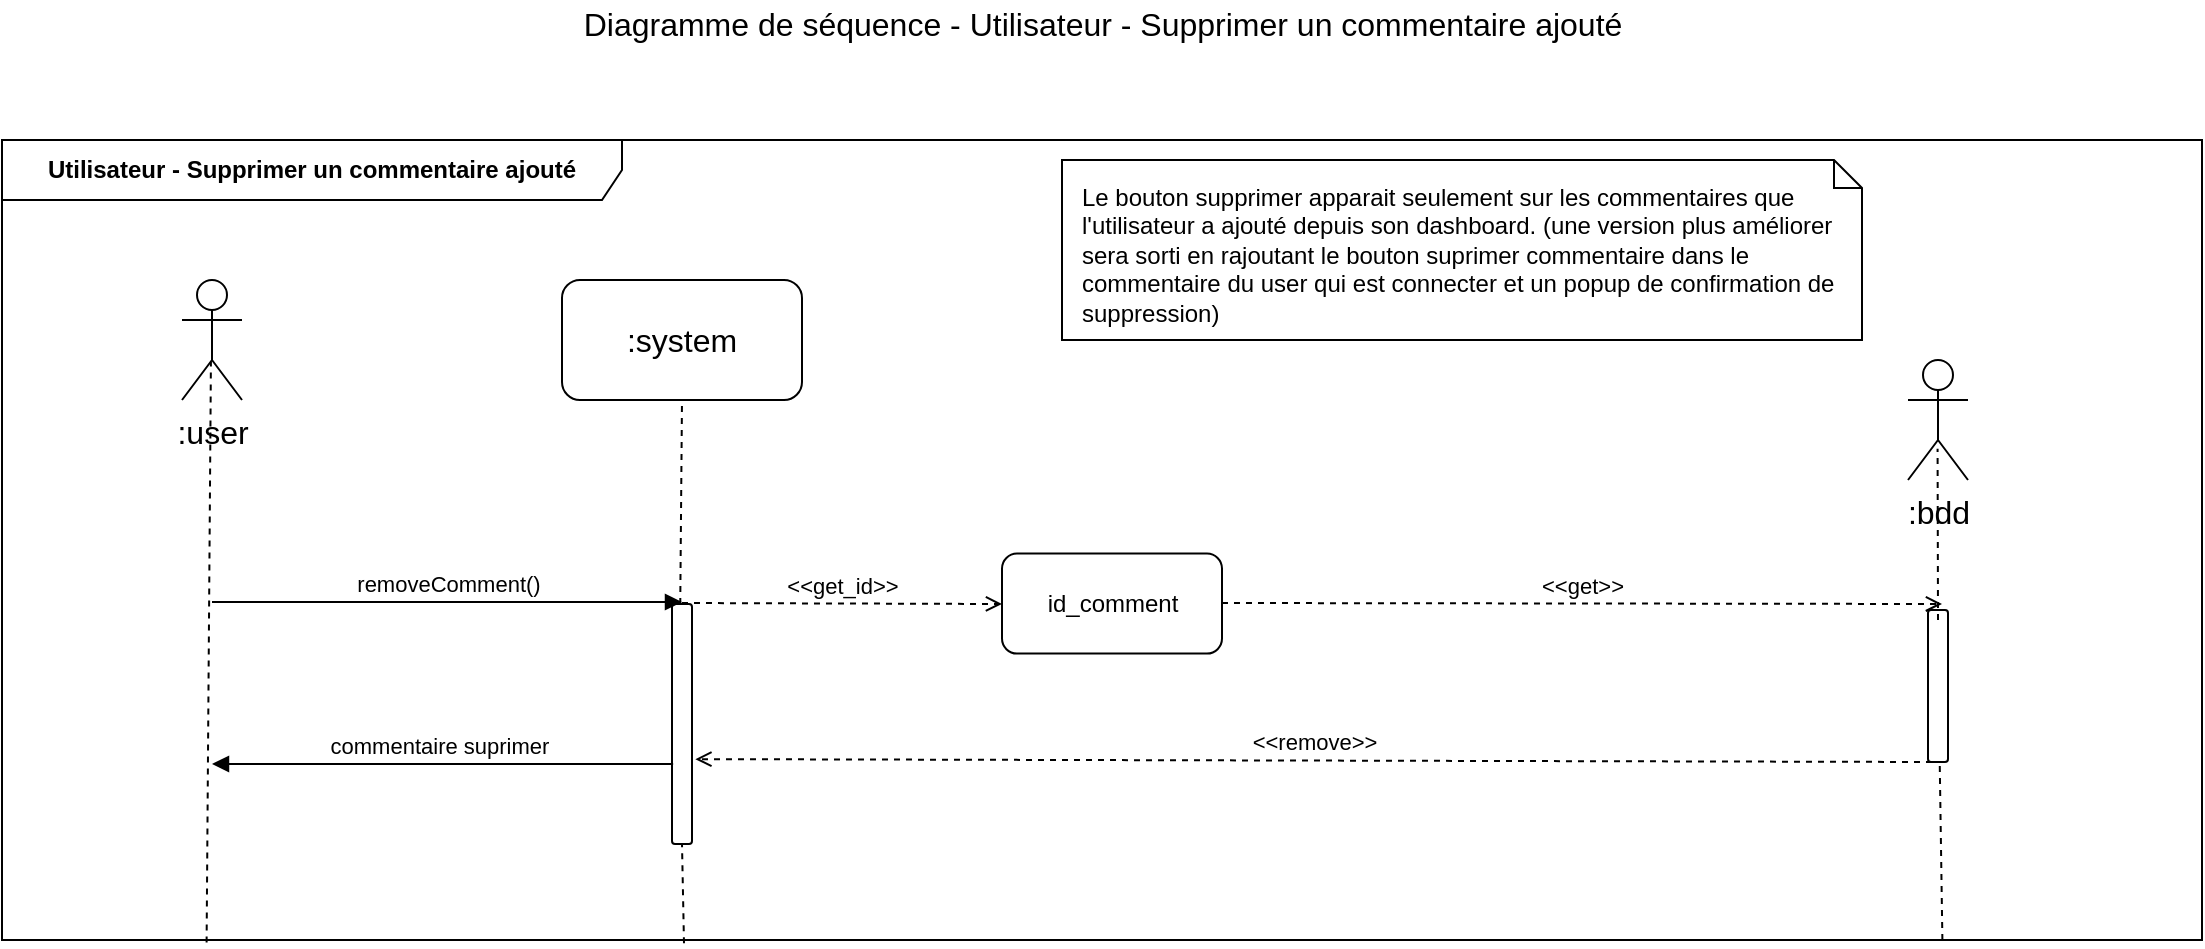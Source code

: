 <mxfile version="17.2.4" type="device"><diagram id="7cF74wynMOuc3sHzpEAL" name="Page-1"><mxGraphModel dx="1102" dy="865" grid="1" gridSize="10" guides="1" tooltips="1" connect="1" arrows="1" fold="1" page="1" pageScale="1" pageWidth="1169" pageHeight="827" math="0" shadow="0"><root><mxCell id="0"/><mxCell id="1" parent="0"/><mxCell id="TDG2C1Fy_PS8S1hfHQ3F-1" value="Utilisateur - Supprimer un commentaire ajouté" style="shape=umlFrame;whiteSpace=wrap;html=1;width=310;height=30;fontStyle=1;labelBackgroundColor=#ffffff;labelBorderColor=none;gradientColor=none;swimlaneFillColor=none;shadow=0;strokeColor=#000000;" parent="1" vertex="1"><mxGeometry x="60" y="140" width="1100" height="400" as="geometry"/></mxCell><mxCell id="TDG2C1Fy_PS8S1hfHQ3F-2" value="Diagramme de séquence - Utilisateur - Supprimer un commentaire ajouté" style="text;html=1;resizable=0;points=[];autosize=1;align=center;verticalAlign=top;spacingTop=-4;fontSize=16;" parent="1" vertex="1"><mxGeometry x="345" y="70" width="530" height="20" as="geometry"/></mxCell><mxCell id="TDG2C1Fy_PS8S1hfHQ3F-3" value=":user" style="shape=umlActor;verticalLabelPosition=bottom;labelBackgroundColor=#ffffff;verticalAlign=top;html=1;shadow=0;strokeColor=#000000;gradientColor=none;fontSize=16;align=center;" parent="1" vertex="1"><mxGeometry x="150" y="210" width="30" height="60" as="geometry"/></mxCell><mxCell id="TDG2C1Fy_PS8S1hfHQ3F-4" value=":system" style="rounded=1;whiteSpace=wrap;html=1;shadow=0;labelBackgroundColor=#ffffff;strokeColor=#000000;gradientColor=none;fontSize=16;align=center;" parent="1" vertex="1"><mxGeometry x="340" y="210" width="120" height="60" as="geometry"/></mxCell><mxCell id="TDG2C1Fy_PS8S1hfHQ3F-5" value="" style="endArrow=none;dashed=1;html=1;fontSize=16;entryX=0.482;entryY=0.683;entryDx=0;entryDy=0;entryPerimeter=0;exitX=0.093;exitY=1.003;exitDx=0;exitDy=0;exitPerimeter=0;" parent="1" source="TDG2C1Fy_PS8S1hfHQ3F-1" target="TDG2C1Fy_PS8S1hfHQ3F-3" edge="1"><mxGeometry width="50" height="50" relative="1" as="geometry"><mxPoint x="164" y="612" as="sourcePoint"/><mxPoint x="110" y="630" as="targetPoint"/></mxGeometry></mxCell><mxCell id="TDG2C1Fy_PS8S1hfHQ3F-6" value="" style="endArrow=none;dashed=1;html=1;fontSize=16;entryX=0.5;entryY=1;entryDx=0;entryDy=0;exitX=0.31;exitY=1;exitDx=0;exitDy=0;exitPerimeter=0;" parent="1" source="TDG2C1Fy_PS8S1hfHQ3F-10" target="TDG2C1Fy_PS8S1hfHQ3F-4" edge="1"><mxGeometry width="50" height="50" relative="1" as="geometry"><mxPoint x="171.2" y="662.88" as="sourcePoint"/><mxPoint x="400" y="311" as="targetPoint"/></mxGeometry></mxCell><mxCell id="TDG2C1Fy_PS8S1hfHQ3F-7" value=":bdd" style="shape=umlActor;verticalLabelPosition=bottom;labelBackgroundColor=#ffffff;verticalAlign=top;html=1;shadow=0;strokeColor=#000000;gradientColor=none;fontSize=16;align=center;" parent="1" vertex="1"><mxGeometry x="1013" y="250" width="30" height="60" as="geometry"/></mxCell><mxCell id="TDG2C1Fy_PS8S1hfHQ3F-8" value="id_comment" style="html=1;gradientColor=none;rounded=1;" parent="1" vertex="1"><mxGeometry x="560" y="346.794" width="110" height="50" as="geometry"/></mxCell><mxCell id="TDG2C1Fy_PS8S1hfHQ3F-9" value="&amp;lt;&amp;lt;get_id&amp;gt;&amp;gt;" style="html=1;verticalAlign=bottom;endArrow=open;fontSize=11;dashed=1;endFill=0;" parent="1" edge="1"><mxGeometry width="80" relative="1" as="geometry"><mxPoint x="400" y="371.5" as="sourcePoint"/><mxPoint x="560" y="372" as="targetPoint"/></mxGeometry></mxCell><mxCell id="TDG2C1Fy_PS8S1hfHQ3F-10" value="" style="html=1;points=[];perimeter=orthogonalPerimeter;rounded=1;gradientColor=none;" parent="1" vertex="1"><mxGeometry x="395" y="372" width="10" height="120" as="geometry"/></mxCell><mxCell id="TDG2C1Fy_PS8S1hfHQ3F-11" value="" style="endArrow=none;dashed=1;html=1;fontSize=16;entryX=0.5;entryY=1;entryDx=0;entryDy=0;exitX=0.31;exitY=1.004;exitDx=0;exitDy=0;exitPerimeter=0;" parent="1" source="TDG2C1Fy_PS8S1hfHQ3F-1" target="TDG2C1Fy_PS8S1hfHQ3F-10" edge="1"><mxGeometry width="50" height="50" relative="1" as="geometry"><mxPoint x="400" y="530" as="sourcePoint"/><mxPoint x="400" y="270" as="targetPoint"/></mxGeometry></mxCell><mxCell id="TDG2C1Fy_PS8S1hfHQ3F-12" value="removeComment()" style="html=1;verticalAlign=bottom;endArrow=block;fontSize=11;" parent="1" edge="1"><mxGeometry width="80" relative="1" as="geometry"><mxPoint x="165" y="371" as="sourcePoint"/><mxPoint x="400" y="371" as="targetPoint"/></mxGeometry></mxCell><mxCell id="TDG2C1Fy_PS8S1hfHQ3F-13" value="" style="endArrow=none;dashed=1;html=1;fontSize=16;entryX=0.556;entryY=0.739;entryDx=0;entryDy=0;entryPerimeter=0;exitX=0.882;exitY=1;exitDx=0;exitDy=0;exitPerimeter=0;" parent="1" source="TDG2C1Fy_PS8S1hfHQ3F-1" target="TDG2C1Fy_PS8S1hfHQ3F-14" edge="1"><mxGeometry width="50" height="50" relative="1" as="geometry"><mxPoint x="1030.2" y="610" as="sourcePoint"/><mxPoint x="1026.68" y="254.34" as="targetPoint"/></mxGeometry></mxCell><mxCell id="TDG2C1Fy_PS8S1hfHQ3F-14" value="" style="html=1;points=[];perimeter=orthogonalPerimeter;rounded=1;gradientColor=none;" parent="1" vertex="1"><mxGeometry x="1023" y="375" width="10" height="76" as="geometry"/></mxCell><mxCell id="TDG2C1Fy_PS8S1hfHQ3F-15" value="&amp;lt;&amp;lt;get&amp;gt;&amp;gt;" style="html=1;verticalAlign=bottom;endArrow=open;fontSize=11;dashed=1;endFill=0;" parent="1" edge="1"><mxGeometry width="80" relative="1" as="geometry"><mxPoint x="670" y="371.5" as="sourcePoint"/><mxPoint x="1030" y="372" as="targetPoint"/></mxGeometry></mxCell><mxCell id="TDG2C1Fy_PS8S1hfHQ3F-16" value="&amp;lt;&amp;lt;remove&amp;gt;&amp;gt;" style="html=1;verticalAlign=bottom;endArrow=open;fontSize=11;dashed=1;endFill=0;entryX=1.168;entryY=0.713;entryDx=0;entryDy=0;entryPerimeter=0;exitX=0.146;exitY=0.999;exitDx=0;exitDy=0;exitPerimeter=0;" parent="1" edge="1"><mxGeometry width="80" relative="1" as="geometry"><mxPoint x="1025" y="451" as="sourcePoint"/><mxPoint x="406.68" y="449.56" as="targetPoint"/></mxGeometry></mxCell><mxCell id="TDG2C1Fy_PS8S1hfHQ3F-17" value="commentaire suprimer&amp;nbsp;" style="html=1;verticalAlign=bottom;endArrow=block;fontSize=11;exitX=0.057;exitY=0.667;exitDx=0;exitDy=0;exitPerimeter=0;" parent="1" source="TDG2C1Fy_PS8S1hfHQ3F-10" edge="1"><mxGeometry width="80" relative="1" as="geometry"><mxPoint x="175" y="381" as="sourcePoint"/><mxPoint x="165" y="452" as="targetPoint"/></mxGeometry></mxCell><mxCell id="TDG2C1Fy_PS8S1hfHQ3F-18" value="" style="endArrow=none;dashed=1;html=1;fontSize=16;entryX=0.493;entryY=0.739;entryDx=0;entryDy=0;entryPerimeter=0;" parent="1" target="TDG2C1Fy_PS8S1hfHQ3F-7" edge="1"><mxGeometry width="50" height="50" relative="1" as="geometry"><mxPoint x="1028" y="380" as="sourcePoint"/><mxPoint x="410" y="280" as="targetPoint"/></mxGeometry></mxCell><mxCell id="TDG2C1Fy_PS8S1hfHQ3F-19" value="Le bouton supprimer apparait seulement sur les commentaires que l'utilisateur a ajouté depuis son dashboard. (une version plus améliorer sera sorti en rajoutant le bouton suprimer commentaire dans le commentaire du user qui est connecter et un popup de confirmation de suppression)" style="shape=note;whiteSpace=wrap;html=1;size=14;verticalAlign=top;align=left;spacingTop=5;rounded=1;gradientColor=none;spacingLeft=8;spacingRight=8;" parent="1" vertex="1"><mxGeometry x="590" y="150" width="400" height="90" as="geometry"/></mxCell></root></mxGraphModel></diagram></mxfile>
